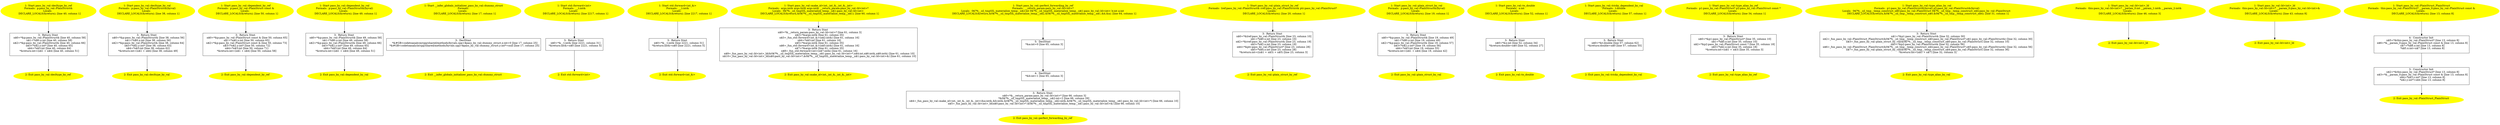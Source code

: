/* @generated */
digraph cfg {
"decltype_by_ref#pass_by_val#7827598625585178144.8fa35b5b24f764bae803ce1f6e468516_1" [label="1: Start pass_by_val::decltype_by_ref\nFormals:  p:pass_by_val::PlainStruct&\nLocals:  \n   DECLARE_LOCALS(&return); [line 40, column 1]\n " color=yellow style=filled]
	

	 "decltype_by_ref#pass_by_val#7827598625585178144.8fa35b5b24f764bae803ce1f6e468516_1" -> "decltype_by_ref#pass_by_val#7827598625585178144.8fa35b5b24f764bae803ce1f6e468516_3" ;
"decltype_by_ref#pass_by_val#7827598625585178144.8fa35b5b24f764bae803ce1f6e468516_2" [label="2: Exit pass_by_val::decltype_by_ref \n  " color=yellow style=filled]
	

"decltype_by_ref#pass_by_val#7827598625585178144.8fa35b5b24f764bae803ce1f6e468516_3" [label="3:  Return Stmt \n   n$0=*&p:pass_by_val::PlainStruct& [line 40, column 58]\n  n$1=*n$0.x:int [line 40, column 58]\n  n$2=*&p:pass_by_val::PlainStruct& [line 40, column 66]\n  n$3=*n$2.y:int* [line 40, column 65]\n  n$4=*n$3:int [line 40, column 64]\n  *&return:int=(n$1 + n$4) [line 40, column 51]\n " shape="box"]
	

	 "decltype_by_ref#pass_by_val#7827598625585178144.8fa35b5b24f764bae803ce1f6e468516_3" -> "decltype_by_ref#pass_by_val#7827598625585178144.8fa35b5b24f764bae803ce1f6e468516_2" ;
"decltype_by_val#pass_by_val#14279156289723785232.72f90cb8cd80d6281316dd4fe0c3453c_1" [label="1: Start pass_by_val::decltype_by_val\nFormals:  p:pass_by_val::PlainStruct&(byval)\nLocals:  \n   DECLARE_LOCALS(&return); [line 38, column 1]\n " color=yellow style=filled]
	

	 "decltype_by_val#pass_by_val#14279156289723785232.72f90cb8cd80d6281316dd4fe0c3453c_1" -> "decltype_by_val#pass_by_val#14279156289723785232.72f90cb8cd80d6281316dd4fe0c3453c_3" ;
"decltype_by_val#pass_by_val#14279156289723785232.72f90cb8cd80d6281316dd4fe0c3453c_2" [label="2: Exit pass_by_val::decltype_by_val \n  " color=yellow style=filled]
	

"decltype_by_val#pass_by_val#14279156289723785232.72f90cb8cd80d6281316dd4fe0c3453c_3" [label="3:  Return Stmt \n   n$0=*&p:pass_by_val::PlainStruct& [line 38, column 56]\n  n$1=*n$0.x:int [line 38, column 56]\n  n$2=*&p:pass_by_val::PlainStruct& [line 38, column 64]\n  n$3=*n$2.y:int* [line 38, column 63]\n  n$4=*n$3:int [line 38, column 62]\n  *&return:int=(n$1 + n$4) [line 38, column 49]\n " shape="box"]
	

	 "decltype_by_val#pass_by_val#14279156289723785232.72f90cb8cd80d6281316dd4fe0c3453c_3" -> "decltype_by_val#pass_by_val#14279156289723785232.72f90cb8cd80d6281316dd4fe0c3453c_2" ;
"dependent_by_ref#pass_by_val#15143379324942623593.5ccf1ab5c879a0bcfec55b566c6a60db_1" [label="1: Start pass_by_val::dependent_by_ref\nFormals:  p:pass_by_val::PlainStruct const &\nLocals:  \n   DECLARE_LOCALS(&return); [line 50, column 1]\n " color=yellow style=filled]
	

	 "dependent_by_ref#pass_by_val#15143379324942623593.5ccf1ab5c879a0bcfec55b566c6a60db_1" -> "dependent_by_ref#pass_by_val#15143379324942623593.5ccf1ab5c879a0bcfec55b566c6a60db_3" ;
"dependent_by_ref#pass_by_val#15143379324942623593.5ccf1ab5c879a0bcfec55b566c6a60db_2" [label="2: Exit pass_by_val::dependent_by_ref \n  " color=yellow style=filled]
	

"dependent_by_ref#pass_by_val#15143379324942623593.5ccf1ab5c879a0bcfec55b566c6a60db_3" [label="3:  Return Stmt \n   n$0=*&p:pass_by_val::PlainStruct const & [line 50, column 65]\n  n$1=*n$0.x:int [line 50, column 65]\n  n$2=*&p:pass_by_val::PlainStruct const & [line 50, column 73]\n  n$3=*n$2.y:int* [line 50, column 72]\n  n$4=*n$3:int [line 50, column 71]\n  *&return:int=(n$1 + n$4) [line 50, column 58]\n " shape="box"]
	

	 "dependent_by_ref#pass_by_val#15143379324942623593.5ccf1ab5c879a0bcfec55b566c6a60db_3" -> "dependent_by_ref#pass_by_val#15143379324942623593.5ccf1ab5c879a0bcfec55b566c6a60db_2" ;
"dependent_by_val#pass_by_val#16173371529174507122.c006229ea6b255a1298dc7d547bac014_1" [label="1: Start pass_by_val::dependent_by_val\nFormals:  p:pass_by_val::PlainStruct&(byval)\nLocals:  \n   DECLARE_LOCALS(&return); [line 49, column 1]\n " color=yellow style=filled]
	

	 "dependent_by_val#pass_by_val#16173371529174507122.c006229ea6b255a1298dc7d547bac014_1" -> "dependent_by_val#pass_by_val#16173371529174507122.c006229ea6b255a1298dc7d547bac014_3" ;
"dependent_by_val#pass_by_val#16173371529174507122.c006229ea6b255a1298dc7d547bac014_2" [label="2: Exit pass_by_val::dependent_by_val \n  " color=yellow style=filled]
	

"dependent_by_val#pass_by_val#16173371529174507122.c006229ea6b255a1298dc7d547bac014_3" [label="3:  Return Stmt \n   n$0=*&p:pass_by_val::PlainStruct& [line 49, column 58]\n  n$1=*n$0.x:int [line 49, column 58]\n  n$2=*&p:pass_by_val::PlainStruct& [line 49, column 66]\n  n$3=*n$2.y:int* [line 49, column 65]\n  n$4=*n$3:int [line 49, column 64]\n  *&return:int=(n$1 + n$4) [line 49, column 51]\n " shape="box"]
	

	 "dependent_by_val#pass_by_val#16173371529174507122.c006229ea6b255a1298dc7d547bac014_3" -> "dependent_by_val#pass_by_val#16173371529174507122.c006229ea6b255a1298dc7d547bac014_2" ;
"dummy_struct#__infer_globals_initializer_pass_by_val.24fe54080733cebf362d2b34e691bb44_1" [label="1: Start __infer_globals_initializer_pass_by_val::dummy_struct\nFormals: \nLocals:  \n   DECLARE_LOCALS(&return); [line 17, column 1]\n " color=yellow style=filled]
	

	 "dummy_struct#__infer_globals_initializer_pass_by_val.24fe54080733cebf362d2b34e691bb44_1" -> "dummy_struct#__infer_globals_initializer_pass_by_val.24fe54080733cebf362d2b34e691bb44_3" ;
"dummy_struct#__infer_globals_initializer_pass_by_val.24fe54080733cebf362d2b34e691bb44_2" [label="2: Exit __infer_globals_initializer_pass_by_val::dummy_struct \n  " color=yellow style=filled]
	

"dummy_struct#__infer_globals_initializer_pass_by_val.24fe54080733cebf362d2b34e691bb44_3" [label="3:  DeclStmt \n   *&#GB<codetoanalyze/cpp/shared/methods/byvals.cpp>$pass_by_val::dummy_struct.x:int=0 [line 17, column 25]\n  *&#GB<codetoanalyze/cpp/shared/methods/byvals.cpp>$pass_by_val::dummy_struct.y:int*=null [line 17, column 25]\n " shape="box"]
	

	 "dummy_struct#__infer_globals_initializer_pass_by_val.24fe54080733cebf362d2b34e691bb44_3" -> "dummy_struct#__infer_globals_initializer_pass_by_val.24fe54080733cebf362d2b34e691bb44_2" ;
"forward<int>#std#5548362574050729124.664bf3a19e8401f31df778b67554bdae_1" [label="1: Start std::forward<int>\nFormals:  __t:int&\nLocals:  \n   DECLARE_LOCALS(&return); [line 2217, column 1]\n " color=yellow style=filled]
	

	 "forward<int>#std#5548362574050729124.664bf3a19e8401f31df778b67554bdae_1" -> "forward<int>#std#5548362574050729124.664bf3a19e8401f31df778b67554bdae_3" ;
"forward<int>#std#5548362574050729124.664bf3a19e8401f31df778b67554bdae_2" [label="2: Exit std::forward<int> \n  " color=yellow style=filled]
	

"forward<int>#std#5548362574050729124.664bf3a19e8401f31df778b67554bdae_3" [label="3:  Return Stmt \n   n$0=*&__t:int& [line 2221, column 31]\n  *&return:int&=n$0 [line 2221, column 5]\n " shape="box"]
	

	 "forward<int>#std#5548362574050729124.664bf3a19e8401f31df778b67554bdae_3" -> "forward<int>#std#5548362574050729124.664bf3a19e8401f31df778b67554bdae_2" ;
"forward<int_&>#std#2714018779968350623.5a6c534312c02b38db42a98e7dfe7983_1" [label="1: Start std::forward<int_&>\nFormals:  __t:int&\nLocals:  \n   DECLARE_LOCALS(&return); [line 2217, column 1]\n " color=yellow style=filled]
	

	 "forward<int_&>#std#2714018779968350623.5a6c534312c02b38db42a98e7dfe7983_1" -> "forward<int_&>#std#2714018779968350623.5a6c534312c02b38db42a98e7dfe7983_3" ;
"forward<int_&>#std#2714018779968350623.5a6c534312c02b38db42a98e7dfe7983_2" [label="2: Exit std::forward<int_&> \n  " color=yellow style=filled]
	

"forward<int_&>#std#2714018779968350623.5a6c534312c02b38db42a98e7dfe7983_3" [label="3:  Return Stmt \n   n$0=*&__t:int& [line 2221, column 31]\n  *&return:int&=n$0 [line 2221, column 5]\n " shape="box"]
	

	 "forward<int_&>#std#2714018779968350623.5a6c534312c02b38db42a98e7dfe7983_3" -> "forward<int_&>#std#2714018779968350623.5a6c534312c02b38db42a98e7dfe7983_2" ;
"make_id<int,_int_&,_int_&,_int>#pass_by_val#6647322778693099135.2f2dd9bec9bb8475abd845248a5b9203_1" [label="1: Start pass_by_val::make_id<int,_int_&,_int_&,_int>\nFormals:  args:int& args:int& args:int& __return_param:pass_by_val::Id<int>*\nLocals:  0$?%__sil_tmpSIL_materialize_temp__n$1:pass_by_val::Id<int> \n   DECLARE_LOCALS(&return,&0$?%__sil_tmpSIL_materialize_temp__n$1); [line 60, column 1]\n " color=yellow style=filled]
	

	 "make_id<int,_int_&,_int_&,_int>#pass_by_val#6647322778693099135.2f2dd9bec9bb8475abd845248a5b9203_1" -> "make_id<int,_int_&,_int_&,_int>#pass_by_val#6647322778693099135.2f2dd9bec9bb8475abd845248a5b9203_3" ;
"make_id<int,_int_&,_int_&,_int>#pass_by_val#6647322778693099135.2f2dd9bec9bb8475abd845248a5b9203_2" [label="2: Exit pass_by_val::make_id<int,_int_&,_int_&,_int> \n  " color=yellow style=filled]
	

"make_id<int,_int_&,_int_&,_int>#pass_by_val#6647322778693099135.2f2dd9bec9bb8475abd845248a5b9203_3" [label="3:  Return Stmt \n   n$0=*&__return_param:pass_by_val::Id<int>* [line 61, column 3]\n  n$2=*&args:int& [line 61, column 35]\n  n$3=_fun_std::forward<int_&>(n$2:int&) [line 61, column 16]\n  n$4=*n$3:int [line 61, column 16]\n  n$5=*&args:int& [line 61, column 35]\n  n$6=_fun_std::forward<int_&>(n$5:int&) [line 61, column 16]\n  n$7=*&args:int& [line 61, column 35]\n  n$8=_fun_std::forward<int>(n$7:int&) [line 61, column 16]\n  n$9=_fun_pass_by_val::Id<int>_Id(&0$?%__sil_tmpSIL_materialize_temp__n$1:pass_by_val::Id<int>*,n$4:int,n$6:int&,n$8:int&) [line 61, column 10]\n  n$10=_fun_pass_by_val::Id<int>_Id(n$0:pass_by_val::Id<int>*,&0$?%__sil_tmpSIL_materialize_temp__n$1:pass_by_val::Id<int>&) [line 61, column 10]\n " shape="box"]
	

	 "make_id<int,_int_&,_int_&,_int>#pass_by_val#6647322778693099135.2f2dd9bec9bb8475abd845248a5b9203_3" -> "make_id<int,_int_&,_int_&,_int>#pass_by_val#6647322778693099135.2f2dd9bec9bb8475abd845248a5b9203_2" ;
"perfect_forwarding_by_ref#pass_by_val#7578991627406493712.47db45acfc842e77ec927aa5a23ec0ee_1" [label="1: Start pass_by_val::perfect_forwarding_by_ref\nFormals:  __return_param:pass_by_val::Id<int>*\nLocals:  0$?%__sil_tmpSIL_materialize_temp__n$2:int 0$?%__sil_tmpSIL_materialize_temp__n$1:pass_by_val::Id<int> b:int a:int \n   DECLARE_LOCALS(&return,&0$?%__sil_tmpSIL_materialize_temp__n$2,&0$?%__sil_tmpSIL_materialize_temp__n$1,&b,&a); [line 64, column 1]\n " color=yellow style=filled]
	

	 "perfect_forwarding_by_ref#pass_by_val#7578991627406493712.47db45acfc842e77ec927aa5a23ec0ee_1" -> "perfect_forwarding_by_ref#pass_by_val#7578991627406493712.47db45acfc842e77ec927aa5a23ec0ee_5" ;
"perfect_forwarding_by_ref#pass_by_val#7578991627406493712.47db45acfc842e77ec927aa5a23ec0ee_2" [label="2: Exit pass_by_val::perfect_forwarding_by_ref \n  " color=yellow style=filled]
	

"perfect_forwarding_by_ref#pass_by_val#7578991627406493712.47db45acfc842e77ec927aa5a23ec0ee_3" [label="3:  Return Stmt \n   n$0=*&__return_param:pass_by_val::Id<int>* [line 66, column 3]\n  *&0$?%__sil_tmpSIL_materialize_temp__n$2:int=2 [line 66, column 29]\n  n$4=_fun_pass_by_val::make_id<int,_int_&,_int_&,_int>(&a:int&,&b:int&,&0$?%__sil_tmpSIL_materialize_temp__n$2:int&,&0$?%__sil_tmpSIL_materialize_temp__n$1:pass_by_val::Id<int>*) [line 66, column 10]\n  n$5=_fun_pass_by_val::Id<int>_Id(n$0:pass_by_val::Id<int>*,&0$?%__sil_tmpSIL_materialize_temp__n$1:pass_by_val::Id<int>&) [line 66, column 10]\n " shape="box"]
	

	 "perfect_forwarding_by_ref#pass_by_val#7578991627406493712.47db45acfc842e77ec927aa5a23ec0ee_3" -> "perfect_forwarding_by_ref#pass_by_val#7578991627406493712.47db45acfc842e77ec927aa5a23ec0ee_2" ;
"perfect_forwarding_by_ref#pass_by_val#7578991627406493712.47db45acfc842e77ec927aa5a23ec0ee_4" [label="4:  DeclStmt \n   *&b:int=1 [line 65, column 3]\n " shape="box"]
	

	 "perfect_forwarding_by_ref#pass_by_val#7578991627406493712.47db45acfc842e77ec927aa5a23ec0ee_4" -> "perfect_forwarding_by_ref#pass_by_val#7578991627406493712.47db45acfc842e77ec927aa5a23ec0ee_3" ;
"perfect_forwarding_by_ref#pass_by_val#7578991627406493712.47db45acfc842e77ec927aa5a23ec0ee_5" [label="5:  DeclStmt \n   *&a:int=0 [line 65, column 3]\n " shape="box"]
	

	 "perfect_forwarding_by_ref#pass_by_val#7578991627406493712.47db45acfc842e77ec927aa5a23ec0ee_5" -> "perfect_forwarding_by_ref#pass_by_val#7578991627406493712.47db45acfc842e77ec927aa5a23ec0ee_4" ;
"plain_struct_by_ref#pass_by_val#2657428317109106311.700667e64fd3e54821e50cc02318a193_1" [label="1: Start pass_by_val::plain_struct_by_ref\nFormals:  lref:pass_by_val::PlainStruct& rref:pass_by_val::PlainStruct& ptr:pass_by_val::PlainStruct*\nLocals:  \n   DECLARE_LOCALS(&return); [line 20, column 1]\n " color=yellow style=filled]
	

	 "plain_struct_by_ref#pass_by_val#2657428317109106311.700667e64fd3e54821e50cc02318a193_1" -> "plain_struct_by_ref#pass_by_val#2657428317109106311.700667e64fd3e54821e50cc02318a193_3" ;
"plain_struct_by_ref#pass_by_val#2657428317109106311.700667e64fd3e54821e50cc02318a193_2" [label="2: Exit pass_by_val::plain_struct_by_ref \n  " color=yellow style=filled]
	

"plain_struct_by_ref#pass_by_val#2657428317109106311.700667e64fd3e54821e50cc02318a193_3" [label="3:  Return Stmt \n   n$0=*&lref:pass_by_val::PlainStruct& [line 23, column 10]\n  n$1=*n$0.x:int [line 23, column 10]\n  n$2=*&rref:pass_by_val::PlainStruct& [line 23, column 19]\n  n$3=*n$2.x:int [line 23, column 19]\n  n$4=*&ptr:pass_by_val::PlainStruct* [line 23, column 28]\n  n$5=*n$4.x:int [line 23, column 28]\n  *&return:int=((n$1 + n$3) + n$5) [line 23, column 3]\n " shape="box"]
	

	 "plain_struct_by_ref#pass_by_val#2657428317109106311.700667e64fd3e54821e50cc02318a193_3" -> "plain_struct_by_ref#pass_by_val#2657428317109106311.700667e64fd3e54821e50cc02318a193_2" ;
"plain_struct_by_val#pass_by_val#7415219466606029544.eb0e0bdde375e8d1716470ec792b2450_1" [label="1: Start pass_by_val::plain_struct_by_val\nFormals:  p:pass_by_val::PlainStruct&(byval)\nLocals:  \n   DECLARE_LOCALS(&return); [line 19, column 1]\n " color=yellow style=filled]
	

	 "plain_struct_by_val#pass_by_val#7415219466606029544.eb0e0bdde375e8d1716470ec792b2450_1" -> "plain_struct_by_val#pass_by_val#7415219466606029544.eb0e0bdde375e8d1716470ec792b2450_3" ;
"plain_struct_by_val#pass_by_val#7415219466606029544.eb0e0bdde375e8d1716470ec792b2450_2" [label="2: Exit pass_by_val::plain_struct_by_val \n  " color=yellow style=filled]
	

"plain_struct_by_val#pass_by_val#7415219466606029544.eb0e0bdde375e8d1716470ec792b2450_3" [label="3:  Return Stmt \n   n$0=*&p:pass_by_val::PlainStruct& [line 19, column 49]\n  n$1=*n$0.x:int [line 19, column 49]\n  n$2=*&p:pass_by_val::PlainStruct& [line 19, column 57]\n  n$3=*n$2.y:int* [line 19, column 56]\n  n$4=*n$3:int [line 19, column 55]\n  *&return:int=(n$1 + n$4) [line 19, column 42]\n " shape="box"]
	

	 "plain_struct_by_val#pass_by_val#7415219466606029544.eb0e0bdde375e8d1716470ec792b2450_3" -> "plain_struct_by_val#pass_by_val#7415219466606029544.eb0e0bdde375e8d1716470ec792b2450_2" ;
"to_double#pass_by_val#15152319343034292227.aa9254ca74e20265f2daa2c4c321444a_1" [label="1: Start pass_by_val::to_double\nFormals:  x:int\nLocals:  \n   DECLARE_LOCALS(&return); [line 52, column 1]\n " color=yellow style=filled]
	

	 "to_double#pass_by_val#15152319343034292227.aa9254ca74e20265f2daa2c4c321444a_1" -> "to_double#pass_by_val#15152319343034292227.aa9254ca74e20265f2daa2c4c321444a_3" ;
"to_double#pass_by_val#15152319343034292227.aa9254ca74e20265f2daa2c4c321444a_2" [label="2: Exit pass_by_val::to_double \n  " color=yellow style=filled]
	

"to_double#pass_by_val#15152319343034292227.aa9254ca74e20265f2daa2c4c321444a_3" [label="3:  Return Stmt \n   n$0=*&x:int [line 52, column 34]\n  *&return:double=n$0 [line 52, column 27]\n " shape="box"]
	

	 "to_double#pass_by_val#15152319343034292227.aa9254ca74e20265f2daa2c4c321444a_3" -> "to_double#pass_by_val#15152319343034292227.aa9254ca74e20265f2daa2c4c321444a_2" ;
"tricky_dependent_by_val#pass_by_val#11704838728234311959.2c9738321ba9545daa75926f2565403e_1" [label="1: Start pass_by_val::tricky_dependent_by_val\nFormals:  t:double\nLocals:  \n   DECLARE_LOCALS(&return); [line 57, column 1]\n " color=yellow style=filled]
	

	 "tricky_dependent_by_val#pass_by_val#11704838728234311959.2c9738321ba9545daa75926f2565403e_1" -> "tricky_dependent_by_val#pass_by_val#11704838728234311959.2c9738321ba9545daa75926f2565403e_3" ;
"tricky_dependent_by_val#pass_by_val#11704838728234311959.2c9738321ba9545daa75926f2565403e_2" [label="2: Exit pass_by_val::tricky_dependent_by_val \n  " color=yellow style=filled]
	

"tricky_dependent_by_val#pass_by_val#11704838728234311959.2c9738321ba9545daa75926f2565403e_3" [label="3:  Return Stmt \n   n$0=*&t:double [line 57, column 62]\n  *&return:double=n$0 [line 57, column 55]\n " shape="box"]
	

	 "tricky_dependent_by_val#pass_by_val#11704838728234311959.2c9738321ba9545daa75926f2565403e_3" -> "tricky_dependent_by_val#pass_by_val#11704838728234311959.2c9738321ba9545daa75926f2565403e_2" ;
"type_alias_by_ref#pass_by_val#1261506501219871814.f656e449ac4cf31b24b37d7b81156083_1" [label="1: Start pass_by_val::type_alias_by_ref\nFormals:  p1:pass_by_val::PlainStruct* p2:pass_by_val::PlainStruct const *\nLocals:  \n   DECLARE_LOCALS(&return); [line 34, column 1]\n " color=yellow style=filled]
	

	 "type_alias_by_ref#pass_by_val#1261506501219871814.f656e449ac4cf31b24b37d7b81156083_1" -> "type_alias_by_ref#pass_by_val#1261506501219871814.f656e449ac4cf31b24b37d7b81156083_3" ;
"type_alias_by_ref#pass_by_val#1261506501219871814.f656e449ac4cf31b24b37d7b81156083_2" [label="2: Exit pass_by_val::type_alias_by_ref \n  " color=yellow style=filled]
	

"type_alias_by_ref#pass_by_val#1261506501219871814.f656e449ac4cf31b24b37d7b81156083_3" [label="3:  Return Stmt \n   n$0=*&p1:pass_by_val::PlainStruct* [line 35, column 10]\n  n$1=*n$0.x:int [line 35, column 10]\n  n$2=*&p2:pass_by_val::PlainStruct const * [line 35, column 18]\n  n$3=*n$2.x:int [line 35, column 18]\n  *&return:int=(n$1 + n$3) [line 35, column 3]\n " shape="box"]
	

	 "type_alias_by_ref#pass_by_val#1261506501219871814.f656e449ac4cf31b24b37d7b81156083_3" -> "type_alias_by_ref#pass_by_val#1261506501219871814.f656e449ac4cf31b24b37d7b81156083_2" ;
"type_alias_by_val#pass_by_val#9273827923998572097.425db1bd7e6b48116fa99ed40b0b6415_1" [label="1: Start pass_by_val::type_alias_by_val\nFormals:  p1:pass_by_val::PlainStruct&(byval) p2:pass_by_val::PlainStruct&(byval)\nLocals:  0$?%__sil_tmp__temp_construct_n$0:pass_by_val::PlainStruct 0$?%__sil_tmp__temp_construct_n$4:pass_by_val::PlainStruct \n   DECLARE_LOCALS(&return,&0$?%__sil_tmp__temp_construct_n$0,&0$?%__sil_tmp__temp_construct_n$4); [line 31, column 1]\n " color=yellow style=filled]
	

	 "type_alias_by_val#pass_by_val#9273827923998572097.425db1bd7e6b48116fa99ed40b0b6415_1" -> "type_alias_by_val#pass_by_val#9273827923998572097.425db1bd7e6b48116fa99ed40b0b6415_3" ;
"type_alias_by_val#pass_by_val#9273827923998572097.425db1bd7e6b48116fa99ed40b0b6415_2" [label="2: Exit pass_by_val::type_alias_by_val \n  " color=yellow style=filled]
	

"type_alias_by_val#pass_by_val#9273827923998572097.425db1bd7e6b48116fa99ed40b0b6415_3" [label="3:  Return Stmt \n   n$1=*&p1:pass_by_val::PlainStruct& [line 32, column 30]\n  n$2=_fun_pass_by_val::PlainStruct_PlainStruct(&0$?%__sil_tmp__temp_construct_n$0:pass_by_val::PlainStruct*,n$1:pass_by_val::PlainStruct&) [line 32, column 30]\n  n$3=_fun_pass_by_val::plain_struct_by_val(&0$?%__sil_tmp__temp_construct_n$0:pass_by_val::PlainStruct) [line 32, column 10]\n  n$5=*&p2:pass_by_val::PlainStruct& [line 32, column 56]\n  n$6=_fun_pass_by_val::PlainStruct_PlainStruct(&0$?%__sil_tmp__temp_construct_n$4:pass_by_val::PlainStruct*,n$5:pass_by_val::PlainStruct&) [line 32, column 56]\n  n$7=_fun_pass_by_val::plain_struct_by_val(&0$?%__sil_tmp__temp_construct_n$4:pass_by_val::PlainStruct) [line 32, column 36]\n  *&return:int=(n$3 + n$7) [line 32, column 3]\n " shape="box"]
	

	 "type_alias_by_val#pass_by_val#9273827923998572097.425db1bd7e6b48116fa99ed40b0b6415_3" -> "type_alias_by_val#pass_by_val#9273827923998572097.425db1bd7e6b48116fa99ed40b0b6415_2" ;
"Id#Id<int>#pass_by_val#{3384099991783983184}.e286af060b6cead08a43f9654ad715c7_1" [label="1: Start pass_by_val::Id<int>_Id\nFormals:  this:pass_by_val::Id<int>* __param_0:int __param_1:int& __param_2:int&\nLocals:  \n   DECLARE_LOCALS(&return); [line 46, column 3]\n " color=yellow style=filled]
	

	 "Id#Id<int>#pass_by_val#{3384099991783983184}.e286af060b6cead08a43f9654ad715c7_1" -> "Id#Id<int>#pass_by_val#{3384099991783983184}.e286af060b6cead08a43f9654ad715c7_2" ;
"Id#Id<int>#pass_by_val#{3384099991783983184}.e286af060b6cead08a43f9654ad715c7_2" [label="2: Exit pass_by_val::Id<int>_Id \n  " color=yellow style=filled]
	

"Id#Id<int>#pass_by_val#{7679130497746934716|constexpr}.ec7ae8f1f59ff02018973f2770719ebf_1" [label="1: Start pass_by_val::Id<int>_Id\nFormals:  this:pass_by_val::Id<int>* __param_0:pass_by_val::Id<int>&\nLocals:  \n   DECLARE_LOCALS(&return); [line 43, column 8]\n " color=yellow style=filled]
	

	 "Id#Id<int>#pass_by_val#{7679130497746934716|constexpr}.ec7ae8f1f59ff02018973f2770719ebf_1" -> "Id#Id<int>#pass_by_val#{7679130497746934716|constexpr}.ec7ae8f1f59ff02018973f2770719ebf_2" ;
"Id#Id<int>#pass_by_val#{7679130497746934716|constexpr}.ec7ae8f1f59ff02018973f2770719ebf_2" [label="2: Exit pass_by_val::Id<int>_Id \n  " color=yellow style=filled]
	

"PlainStruct#PlainStruct#pass_by_val#{2553093086388184854|constexpr}.e295b1e7e1c5b638011ce60f4cd77a28_1" [label="1: Start pass_by_val::PlainStruct_PlainStruct\nFormals:  this:pass_by_val::PlainStruct* __param_0:pass_by_val::PlainStruct const &\nLocals:  \n   DECLARE_LOCALS(&return); [line 13, column 8]\n " color=yellow style=filled]
	

	 "PlainStruct#PlainStruct#pass_by_val#{2553093086388184854|constexpr}.e295b1e7e1c5b638011ce60f4cd77a28_1" -> "PlainStruct#PlainStruct#pass_by_val#{2553093086388184854|constexpr}.e295b1e7e1c5b638011ce60f4cd77a28_4" ;
"PlainStruct#PlainStruct#pass_by_val#{2553093086388184854|constexpr}.e295b1e7e1c5b638011ce60f4cd77a28_2" [label="2: Exit pass_by_val::PlainStruct_PlainStruct \n  " color=yellow style=filled]
	

"PlainStruct#PlainStruct#pass_by_val#{2553093086388184854|constexpr}.e295b1e7e1c5b638011ce60f4cd77a28_3" [label="3:  Constructor Init \n   n$2=*&this:pass_by_val::PlainStruct* [line 13, column 8]\n  n$3=*&__param_0:pass_by_val::PlainStruct const & [line 13, column 8]\n  n$4=*n$3.y:int* [line 13, column 8]\n  *n$2.y:int*=n$4 [line 13, column 8]\n " shape="box"]
	

	 "PlainStruct#PlainStruct#pass_by_val#{2553093086388184854|constexpr}.e295b1e7e1c5b638011ce60f4cd77a28_3" -> "PlainStruct#PlainStruct#pass_by_val#{2553093086388184854|constexpr}.e295b1e7e1c5b638011ce60f4cd77a28_2" ;
"PlainStruct#PlainStruct#pass_by_val#{2553093086388184854|constexpr}.e295b1e7e1c5b638011ce60f4cd77a28_4" [label="4:  Constructor Init \n   n$5=*&this:pass_by_val::PlainStruct* [line 13, column 8]\n  n$6=*&__param_0:pass_by_val::PlainStruct const & [line 13, column 8]\n  n$7=*n$6.x:int [line 13, column 8]\n  *n$5.x:int=n$7 [line 13, column 8]\n " shape="box"]
	

	 "PlainStruct#PlainStruct#pass_by_val#{2553093086388184854|constexpr}.e295b1e7e1c5b638011ce60f4cd77a28_4" -> "PlainStruct#PlainStruct#pass_by_val#{2553093086388184854|constexpr}.e295b1e7e1c5b638011ce60f4cd77a28_3" ;
}
